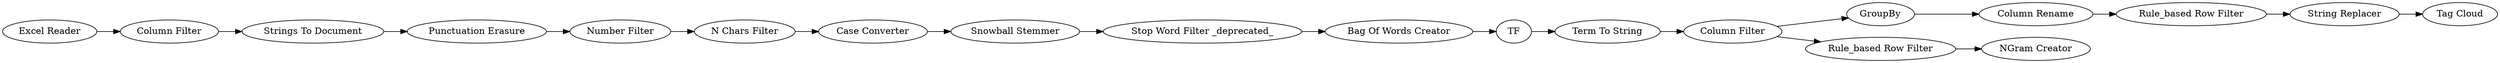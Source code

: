 digraph {
	302 -> 303
	168 -> 302
	34 -> 35
	1 -> 6
	141 -> 167
	16 -> 140
	140 -> 141
	7 -> 34
	167 -> 168
	303 -> 295
	39 -> 293
	37 -> 38
	293 -> 16
	35 -> 36
	36 -> 37
	6 -> 7
	38 -> 39
	141 -> 307
	307 -> 304
	167 [label=GroupBy]
	7 [label="Strings To Document"]
	307 [label="Rule_based Row Filter"]
	302 [label="Rule_based Row Filter"]
	304 [label="NGram Creator"]
	295 [label="Tag Cloud"]
	168 [label="Column Rename"]
	6 [label="Column Filter"]
	141 [label="Column Filter"]
	16 [label=TF]
	1 [label="Excel Reader"]
	293 [label="Bag Of Words Creator"]
	38 [label="Snowball Stemmer"]
	35 [label="Number Filter"]
	34 [label="Punctuation Erasure"]
	140 [label="Term To String"]
	36 [label="N Chars Filter"]
	303 [label="String Replacer"]
	39 [label="Stop Word Filter _deprecated_"]
	37 [label="Case Converter"]
	rankdir=LR
}
